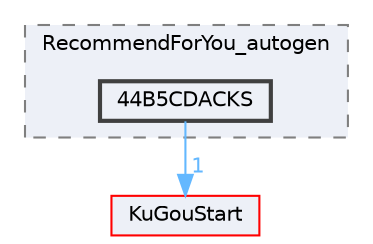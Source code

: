 digraph "44B5CDACKS"
{
 // LATEX_PDF_SIZE
  bgcolor="transparent";
  edge [fontname=Helvetica,fontsize=10,labelfontname=Helvetica,labelfontsize=10];
  node [fontname=Helvetica,fontsize=10,shape=box,height=0.2,width=0.4];
  compound=true
  subgraph clusterdir_fed54f93b4167b974ddcf4ba446891cd {
    graph [ bgcolor="#edf0f7", pencolor="grey50", label="RecommendForYou_autogen", fontname=Helvetica,fontsize=10 style="filled,dashed", URL="dir_fed54f93b4167b974ddcf4ba446891cd.html",tooltip=""]
  dir_0956dae1b9171f61631b14bbeaf1357b [label="44B5CDACKS", fillcolor="#edf0f7", color="grey25", style="filled,bold", URL="dir_0956dae1b9171f61631b14bbeaf1357b.html",tooltip=""];
  }
  dir_e60601b218beddc6af0778ac41ea9cb2 [label="KuGouStart", fillcolor="#edf0f7", color="red", style="filled", URL="dir_e60601b218beddc6af0778ac41ea9cb2.html",tooltip=""];
  dir_0956dae1b9171f61631b14bbeaf1357b->dir_e60601b218beddc6af0778ac41ea9cb2 [headlabel="1", labeldistance=1.5 headhref="dir_000006_000172.html" href="dir_000006_000172.html" color="steelblue1" fontcolor="steelblue1"];
}
